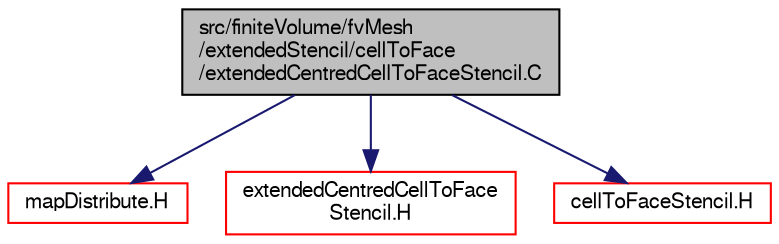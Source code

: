 digraph "src/finiteVolume/fvMesh/extendedStencil/cellToFace/extendedCentredCellToFaceStencil.C"
{
  bgcolor="transparent";
  edge [fontname="FreeSans",fontsize="10",labelfontname="FreeSans",labelfontsize="10"];
  node [fontname="FreeSans",fontsize="10",shape=record];
  Node0 [label="src/finiteVolume/fvMesh\l/extendedStencil/cellToFace\l/extendedCentredCellToFaceStencil.C",height=0.2,width=0.4,color="black", fillcolor="grey75", style="filled", fontcolor="black"];
  Node0 -> Node1 [color="midnightblue",fontsize="10",style="solid",fontname="FreeSans"];
  Node1 [label="mapDistribute.H",height=0.2,width=0.4,color="red",URL="$a11576.html"];
  Node0 -> Node168 [color="midnightblue",fontsize="10",style="solid",fontname="FreeSans"];
  Node168 [label="extendedCentredCellToFace\lStencil.H",height=0.2,width=0.4,color="red",URL="$a03395.html"];
  Node0 -> Node321 [color="midnightblue",fontsize="10",style="solid",fontname="FreeSans"];
  Node321 [label="cellToFaceStencil.H",height=0.2,width=0.4,color="red",URL="$a03416.html"];
}
